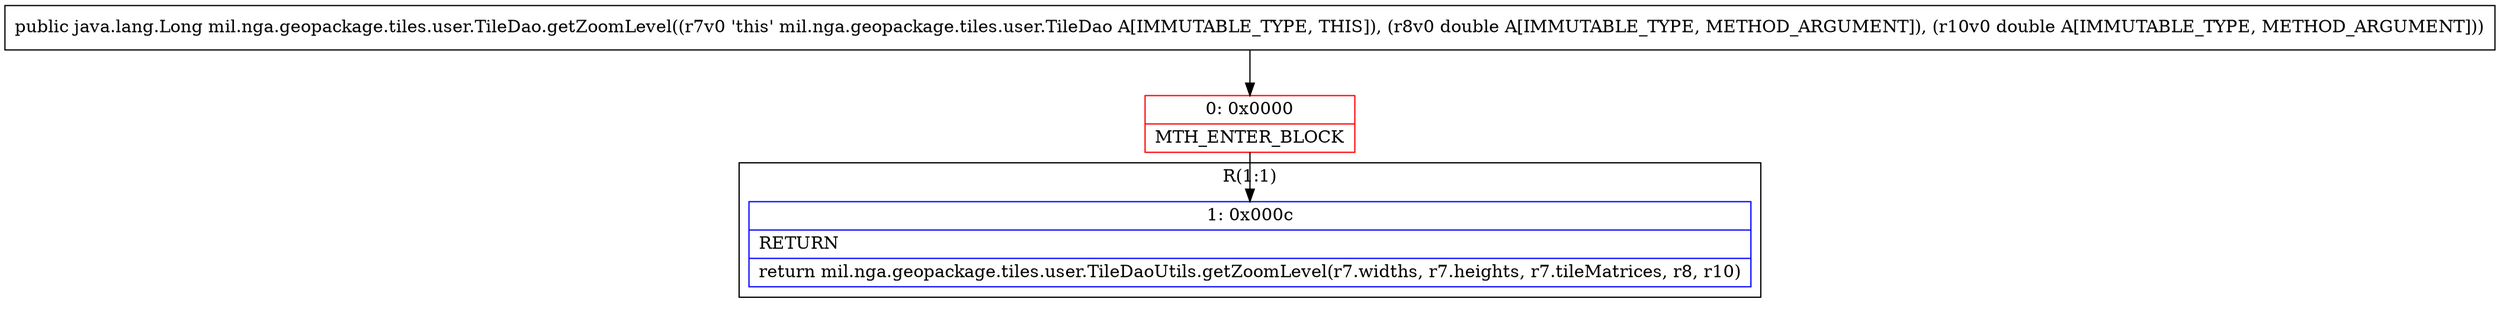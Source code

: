 digraph "CFG formil.nga.geopackage.tiles.user.TileDao.getZoomLevel(DD)Ljava\/lang\/Long;" {
subgraph cluster_Region_1190354267 {
label = "R(1:1)";
node [shape=record,color=blue];
Node_1 [shape=record,label="{1\:\ 0x000c|RETURN\l|return mil.nga.geopackage.tiles.user.TileDaoUtils.getZoomLevel(r7.widths, r7.heights, r7.tileMatrices, r8, r10)\l}"];
}
Node_0 [shape=record,color=red,label="{0\:\ 0x0000|MTH_ENTER_BLOCK\l}"];
MethodNode[shape=record,label="{public java.lang.Long mil.nga.geopackage.tiles.user.TileDao.getZoomLevel((r7v0 'this' mil.nga.geopackage.tiles.user.TileDao A[IMMUTABLE_TYPE, THIS]), (r8v0 double A[IMMUTABLE_TYPE, METHOD_ARGUMENT]), (r10v0 double A[IMMUTABLE_TYPE, METHOD_ARGUMENT])) }"];
MethodNode -> Node_0;
Node_0 -> Node_1;
}

